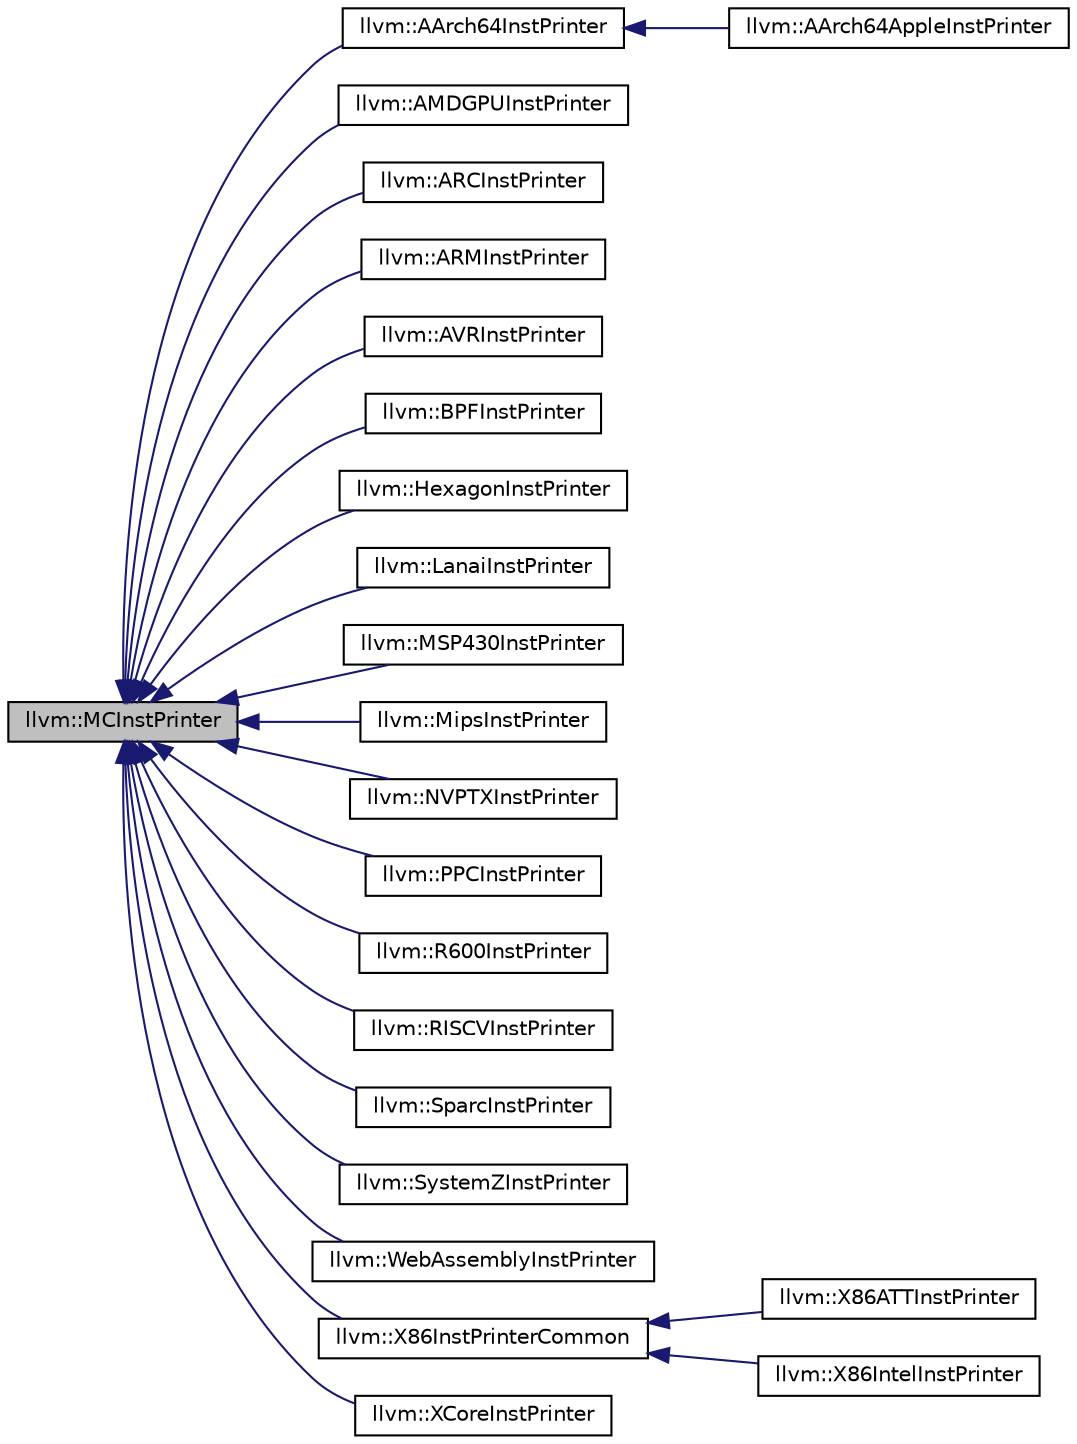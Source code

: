 digraph "llvm::MCInstPrinter"
{
 // LATEX_PDF_SIZE
  bgcolor="transparent";
  edge [fontname="Helvetica",fontsize="10",labelfontname="Helvetica",labelfontsize="10"];
  node [fontname="Helvetica",fontsize="10",shape="box"];
  rankdir="LR";
  Node1 [label="llvm::MCInstPrinter",height=0.2,width=0.4,color="black", fillcolor="grey75", style="filled", fontcolor="black",tooltip="This is an instance of a target assembly language printer that converts an MCInst to valid target ass..."];
  Node1 -> Node2 [dir="back",color="midnightblue",fontsize="10",style="solid",fontname="Helvetica"];
  Node2 [label="llvm::AArch64InstPrinter",height=0.2,width=0.4,color="black",URL="$classllvm_1_1AArch64InstPrinter.html",tooltip=" "];
  Node2 -> Node3 [dir="back",color="midnightblue",fontsize="10",style="solid",fontname="Helvetica"];
  Node3 [label="llvm::AArch64AppleInstPrinter",height=0.2,width=0.4,color="black",URL="$classllvm_1_1AArch64AppleInstPrinter.html",tooltip=" "];
  Node1 -> Node4 [dir="back",color="midnightblue",fontsize="10",style="solid",fontname="Helvetica"];
  Node4 [label="llvm::AMDGPUInstPrinter",height=0.2,width=0.4,color="black",URL="$classllvm_1_1AMDGPUInstPrinter.html",tooltip=" "];
  Node1 -> Node5 [dir="back",color="midnightblue",fontsize="10",style="solid",fontname="Helvetica"];
  Node5 [label="llvm::ARCInstPrinter",height=0.2,width=0.4,color="black",URL="$classllvm_1_1ARCInstPrinter.html",tooltip=" "];
  Node1 -> Node6 [dir="back",color="midnightblue",fontsize="10",style="solid",fontname="Helvetica"];
  Node6 [label="llvm::ARMInstPrinter",height=0.2,width=0.4,color="black",URL="$classllvm_1_1ARMInstPrinter.html",tooltip=" "];
  Node1 -> Node7 [dir="back",color="midnightblue",fontsize="10",style="solid",fontname="Helvetica"];
  Node7 [label="llvm::AVRInstPrinter",height=0.2,width=0.4,color="black",URL="$classllvm_1_1AVRInstPrinter.html",tooltip="Prints AVR instructions to a textual stream."];
  Node1 -> Node8 [dir="back",color="midnightblue",fontsize="10",style="solid",fontname="Helvetica"];
  Node8 [label="llvm::BPFInstPrinter",height=0.2,width=0.4,color="black",URL="$classllvm_1_1BPFInstPrinter.html",tooltip=" "];
  Node1 -> Node9 [dir="back",color="midnightblue",fontsize="10",style="solid",fontname="Helvetica"];
  Node9 [label="llvm::HexagonInstPrinter",height=0.2,width=0.4,color="black",URL="$classllvm_1_1HexagonInstPrinter.html",tooltip="Prints bundles as a newline separated list of individual instructions Duplexes are separated by a ver..."];
  Node1 -> Node10 [dir="back",color="midnightblue",fontsize="10",style="solid",fontname="Helvetica"];
  Node10 [label="llvm::LanaiInstPrinter",height=0.2,width=0.4,color="black",URL="$classllvm_1_1LanaiInstPrinter.html",tooltip=" "];
  Node1 -> Node11 [dir="back",color="midnightblue",fontsize="10",style="solid",fontname="Helvetica"];
  Node11 [label="llvm::MSP430InstPrinter",height=0.2,width=0.4,color="black",URL="$classllvm_1_1MSP430InstPrinter.html",tooltip=" "];
  Node1 -> Node12 [dir="back",color="midnightblue",fontsize="10",style="solid",fontname="Helvetica"];
  Node12 [label="llvm::MipsInstPrinter",height=0.2,width=0.4,color="black",URL="$classllvm_1_1MipsInstPrinter.html",tooltip=" "];
  Node1 -> Node13 [dir="back",color="midnightblue",fontsize="10",style="solid",fontname="Helvetica"];
  Node13 [label="llvm::NVPTXInstPrinter",height=0.2,width=0.4,color="black",URL="$classllvm_1_1NVPTXInstPrinter.html",tooltip=" "];
  Node1 -> Node14 [dir="back",color="midnightblue",fontsize="10",style="solid",fontname="Helvetica"];
  Node14 [label="llvm::PPCInstPrinter",height=0.2,width=0.4,color="black",URL="$classllvm_1_1PPCInstPrinter.html",tooltip=" "];
  Node1 -> Node15 [dir="back",color="midnightblue",fontsize="10",style="solid",fontname="Helvetica"];
  Node15 [label="llvm::R600InstPrinter",height=0.2,width=0.4,color="black",URL="$classllvm_1_1R600InstPrinter.html",tooltip=" "];
  Node1 -> Node16 [dir="back",color="midnightblue",fontsize="10",style="solid",fontname="Helvetica"];
  Node16 [label="llvm::RISCVInstPrinter",height=0.2,width=0.4,color="black",URL="$classllvm_1_1RISCVInstPrinter.html",tooltip=" "];
  Node1 -> Node17 [dir="back",color="midnightblue",fontsize="10",style="solid",fontname="Helvetica"];
  Node17 [label="llvm::SparcInstPrinter",height=0.2,width=0.4,color="black",URL="$classllvm_1_1SparcInstPrinter.html",tooltip=" "];
  Node1 -> Node18 [dir="back",color="midnightblue",fontsize="10",style="solid",fontname="Helvetica"];
  Node18 [label="llvm::SystemZInstPrinter",height=0.2,width=0.4,color="black",URL="$classllvm_1_1SystemZInstPrinter.html",tooltip=" "];
  Node1 -> Node19 [dir="back",color="midnightblue",fontsize="10",style="solid",fontname="Helvetica"];
  Node19 [label="llvm::WebAssemblyInstPrinter",height=0.2,width=0.4,color="black",URL="$classllvm_1_1WebAssemblyInstPrinter.html",tooltip=" "];
  Node1 -> Node20 [dir="back",color="midnightblue",fontsize="10",style="solid",fontname="Helvetica"];
  Node20 [label="llvm::X86InstPrinterCommon",height=0.2,width=0.4,color="black",URL="$classllvm_1_1X86InstPrinterCommon.html",tooltip=" "];
  Node20 -> Node21 [dir="back",color="midnightblue",fontsize="10",style="solid",fontname="Helvetica"];
  Node21 [label="llvm::X86ATTInstPrinter",height=0.2,width=0.4,color="black",URL="$classllvm_1_1X86ATTInstPrinter.html",tooltip=" "];
  Node20 -> Node22 [dir="back",color="midnightblue",fontsize="10",style="solid",fontname="Helvetica"];
  Node22 [label="llvm::X86IntelInstPrinter",height=0.2,width=0.4,color="black",URL="$classllvm_1_1X86IntelInstPrinter.html",tooltip=" "];
  Node1 -> Node23 [dir="back",color="midnightblue",fontsize="10",style="solid",fontname="Helvetica"];
  Node23 [label="llvm::XCoreInstPrinter",height=0.2,width=0.4,color="black",URL="$classllvm_1_1XCoreInstPrinter.html",tooltip=" "];
}
